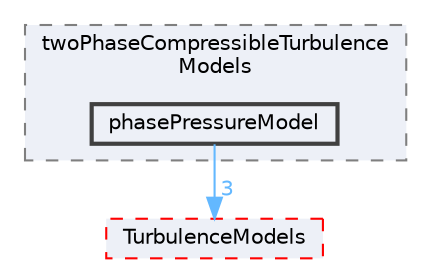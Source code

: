 digraph "src/phaseSystemModels/reactingEuler/twoPhaseCompressibleTurbulenceModels/phasePressureModel"
{
 // LATEX_PDF_SIZE
  bgcolor="transparent";
  edge [fontname=Helvetica,fontsize=10,labelfontname=Helvetica,labelfontsize=10];
  node [fontname=Helvetica,fontsize=10,shape=box,height=0.2,width=0.4];
  compound=true
  subgraph clusterdir_b4e22c23dfc5088749eabfd063464d20 {
    graph [ bgcolor="#edf0f7", pencolor="grey50", label="twoPhaseCompressibleTurbulence\lModels", fontname=Helvetica,fontsize=10 style="filled,dashed", URL="dir_b4e22c23dfc5088749eabfd063464d20.html",tooltip=""]
  dir_185e3e7fce6f21f9ca7296776dbab841 [label="phasePressureModel", fillcolor="#edf0f7", color="grey25", style="filled,bold", URL="dir_185e3e7fce6f21f9ca7296776dbab841.html",tooltip=""];
  }
  dir_1eda626aeac0f0ad2848c36acaa5d501 [label="TurbulenceModels", fillcolor="#edf0f7", color="red", style="filled,dashed", URL="dir_1eda626aeac0f0ad2848c36acaa5d501.html",tooltip=""];
  dir_185e3e7fce6f21f9ca7296776dbab841->dir_1eda626aeac0f0ad2848c36acaa5d501 [headlabel="3", labeldistance=1.5 headhref="dir_002900_004143.html" href="dir_002900_004143.html" color="steelblue1" fontcolor="steelblue1"];
}
